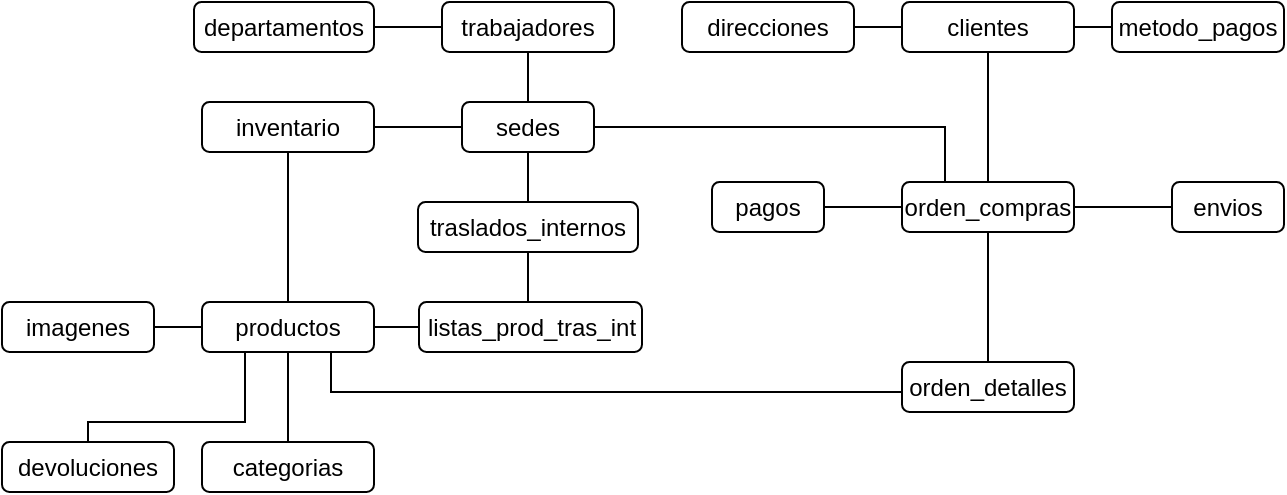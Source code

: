 <mxfile version="26.1.0">
  <diagram name="Página-1" id="B884k1s07gbz6VxiwCxk">
    <mxGraphModel dx="712" dy="771" grid="1" gridSize="10" guides="1" tooltips="1" connect="1" arrows="1" fold="1" page="1" pageScale="1" pageWidth="827" pageHeight="1169" math="0" shadow="0">
      <root>
        <mxCell id="0" />
        <mxCell id="1" parent="0" />
        <mxCell id="LnzQlh0fKxKRtpEBFnDH-12" style="rounded=0;orthogonalLoop=1;jettySize=auto;html=1;entryX=0.5;entryY=1;entryDx=0;entryDy=0;endArrow=none;startFill=0;" edge="1" parent="1" source="LnzQlh0fKxKRtpEBFnDH-1" target="LnzQlh0fKxKRtpEBFnDH-2">
          <mxGeometry relative="1" as="geometry" />
        </mxCell>
        <mxCell id="LnzQlh0fKxKRtpEBFnDH-13" style="edgeStyle=orthogonalEdgeStyle;rounded=0;orthogonalLoop=1;jettySize=auto;html=1;entryX=1;entryY=0.5;entryDx=0;entryDy=0;endArrow=none;startFill=0;" edge="1" parent="1" source="LnzQlh0fKxKRtpEBFnDH-1" target="LnzQlh0fKxKRtpEBFnDH-4">
          <mxGeometry relative="1" as="geometry" />
        </mxCell>
        <mxCell id="LnzQlh0fKxKRtpEBFnDH-39" style="edgeStyle=orthogonalEdgeStyle;rounded=0;orthogonalLoop=1;jettySize=auto;html=1;entryX=0.25;entryY=0;entryDx=0;entryDy=0;endArrow=none;startFill=0;" edge="1" parent="1" source="LnzQlh0fKxKRtpEBFnDH-1" target="LnzQlh0fKxKRtpEBFnDH-23">
          <mxGeometry relative="1" as="geometry" />
        </mxCell>
        <mxCell id="LnzQlh0fKxKRtpEBFnDH-1" value="s&lt;span style=&quot;background-color: transparent; color: light-dark(rgb(0, 0, 0), rgb(255, 255, 255));&quot;&gt;edes&lt;/span&gt;" style="rounded=1;whiteSpace=wrap;html=1;" vertex="1" parent="1">
          <mxGeometry x="380" y="270" width="66" height="25" as="geometry" />
        </mxCell>
        <mxCell id="LnzQlh0fKxKRtpEBFnDH-2" value="t&lt;span style=&quot;background-color: transparent; color: light-dark(rgb(0, 0, 0), rgb(255, 255, 255));&quot;&gt;rabajadores&lt;/span&gt;" style="rounded=1;whiteSpace=wrap;html=1;" vertex="1" parent="1">
          <mxGeometry x="370" y="220" width="86" height="25" as="geometry" />
        </mxCell>
        <mxCell id="LnzQlh0fKxKRtpEBFnDH-14" style="edgeStyle=orthogonalEdgeStyle;rounded=0;orthogonalLoop=1;jettySize=auto;html=1;entryX=0;entryY=0.5;entryDx=0;entryDy=0;endArrow=none;startFill=0;" edge="1" parent="1" source="LnzQlh0fKxKRtpEBFnDH-3" target="LnzQlh0fKxKRtpEBFnDH-2">
          <mxGeometry relative="1" as="geometry" />
        </mxCell>
        <mxCell id="LnzQlh0fKxKRtpEBFnDH-3" value="departamentos" style="rounded=1;whiteSpace=wrap;html=1;" vertex="1" parent="1">
          <mxGeometry x="246" y="220" width="90" height="25" as="geometry" />
        </mxCell>
        <mxCell id="LnzQlh0fKxKRtpEBFnDH-15" style="edgeStyle=orthogonalEdgeStyle;rounded=0;orthogonalLoop=1;jettySize=auto;html=1;entryX=0.5;entryY=0;entryDx=0;entryDy=0;endArrow=none;startFill=0;" edge="1" parent="1" source="LnzQlh0fKxKRtpEBFnDH-4" target="LnzQlh0fKxKRtpEBFnDH-5">
          <mxGeometry relative="1" as="geometry" />
        </mxCell>
        <mxCell id="LnzQlh0fKxKRtpEBFnDH-4" value="inventario" style="rounded=1;whiteSpace=wrap;html=1;" vertex="1" parent="1">
          <mxGeometry x="250" y="270" width="86" height="25" as="geometry" />
        </mxCell>
        <mxCell id="LnzQlh0fKxKRtpEBFnDH-16" style="edgeStyle=orthogonalEdgeStyle;rounded=0;orthogonalLoop=1;jettySize=auto;html=1;entryX=0.5;entryY=0;entryDx=0;entryDy=0;endArrow=none;startFill=0;" edge="1" parent="1" source="LnzQlh0fKxKRtpEBFnDH-5" target="LnzQlh0fKxKRtpEBFnDH-10">
          <mxGeometry relative="1" as="geometry" />
        </mxCell>
        <mxCell id="LnzQlh0fKxKRtpEBFnDH-19" style="edgeStyle=orthogonalEdgeStyle;rounded=0;orthogonalLoop=1;jettySize=auto;html=1;entryX=0;entryY=0.5;entryDx=0;entryDy=0;endArrow=none;startFill=0;" edge="1" parent="1" source="LnzQlh0fKxKRtpEBFnDH-5" target="LnzQlh0fKxKRtpEBFnDH-8">
          <mxGeometry relative="1" as="geometry" />
        </mxCell>
        <mxCell id="LnzQlh0fKxKRtpEBFnDH-5" value="productos" style="rounded=1;whiteSpace=wrap;html=1;" vertex="1" parent="1">
          <mxGeometry x="250" y="370" width="86" height="25" as="geometry" />
        </mxCell>
        <mxCell id="LnzQlh0fKxKRtpEBFnDH-25" style="edgeStyle=orthogonalEdgeStyle;rounded=0;orthogonalLoop=1;jettySize=auto;html=1;entryX=1;entryY=0.5;entryDx=0;entryDy=0;endArrow=none;startFill=0;" edge="1" parent="1" source="LnzQlh0fKxKRtpEBFnDH-6" target="LnzQlh0fKxKRtpEBFnDH-22">
          <mxGeometry relative="1" as="geometry" />
        </mxCell>
        <mxCell id="LnzQlh0fKxKRtpEBFnDH-6" value="metodo_pagos" style="rounded=1;whiteSpace=wrap;html=1;" vertex="1" parent="1">
          <mxGeometry x="705" y="220" width="86" height="25" as="geometry" />
        </mxCell>
        <mxCell id="LnzQlh0fKxKRtpEBFnDH-24" style="edgeStyle=orthogonalEdgeStyle;rounded=0;orthogonalLoop=1;jettySize=auto;html=1;entryX=0;entryY=0.5;entryDx=0;entryDy=0;endArrow=none;startFill=0;" edge="1" parent="1" source="LnzQlh0fKxKRtpEBFnDH-7" target="LnzQlh0fKxKRtpEBFnDH-22">
          <mxGeometry relative="1" as="geometry" />
        </mxCell>
        <mxCell id="LnzQlh0fKxKRtpEBFnDH-7" value="direcciones" style="rounded=1;whiteSpace=wrap;html=1;" vertex="1" parent="1">
          <mxGeometry x="490" y="220" width="86" height="25" as="geometry" />
        </mxCell>
        <mxCell id="LnzQlh0fKxKRtpEBFnDH-8" value="listas_prod_tras_int" style="rounded=1;whiteSpace=wrap;html=1;" vertex="1" parent="1">
          <mxGeometry x="358.5" y="370" width="111.5" height="25" as="geometry" />
        </mxCell>
        <mxCell id="LnzQlh0fKxKRtpEBFnDH-21" style="edgeStyle=orthogonalEdgeStyle;rounded=0;orthogonalLoop=1;jettySize=auto;html=1;endArrow=none;startFill=0;entryX=0.5;entryY=1;entryDx=0;entryDy=0;" edge="1" parent="1" source="LnzQlh0fKxKRtpEBFnDH-9" target="LnzQlh0fKxKRtpEBFnDH-1">
          <mxGeometry relative="1" as="geometry">
            <mxPoint x="420" y="300" as="targetPoint" />
          </mxGeometry>
        </mxCell>
        <mxCell id="LnzQlh0fKxKRtpEBFnDH-9" value="traslados_internos" style="rounded=1;whiteSpace=wrap;html=1;" vertex="1" parent="1">
          <mxGeometry x="358" y="320" width="110" height="25" as="geometry" />
        </mxCell>
        <mxCell id="LnzQlh0fKxKRtpEBFnDH-10" value="categorias" style="rounded=1;whiteSpace=wrap;html=1;" vertex="1" parent="1">
          <mxGeometry x="250" y="440" width="86" height="25" as="geometry" />
        </mxCell>
        <mxCell id="LnzQlh0fKxKRtpEBFnDH-17" style="edgeStyle=orthogonalEdgeStyle;rounded=0;orthogonalLoop=1;jettySize=auto;html=1;entryX=0;entryY=0.5;entryDx=0;entryDy=0;endArrow=none;startFill=0;" edge="1" parent="1" source="LnzQlh0fKxKRtpEBFnDH-11" target="LnzQlh0fKxKRtpEBFnDH-5">
          <mxGeometry relative="1" as="geometry" />
        </mxCell>
        <mxCell id="LnzQlh0fKxKRtpEBFnDH-11" value="imagenes" style="rounded=1;whiteSpace=wrap;html=1;" vertex="1" parent="1">
          <mxGeometry x="150" y="370" width="76" height="25" as="geometry" />
        </mxCell>
        <mxCell id="LnzQlh0fKxKRtpEBFnDH-20" style="edgeStyle=orthogonalEdgeStyle;rounded=0;orthogonalLoop=1;jettySize=auto;html=1;endArrow=none;startFill=0;" edge="1" parent="1" source="LnzQlh0fKxKRtpEBFnDH-9">
          <mxGeometry relative="1" as="geometry">
            <mxPoint x="413" y="370" as="targetPoint" />
          </mxGeometry>
        </mxCell>
        <mxCell id="LnzQlh0fKxKRtpEBFnDH-26" style="edgeStyle=orthogonalEdgeStyle;rounded=0;orthogonalLoop=1;jettySize=auto;html=1;entryX=0.5;entryY=0;entryDx=0;entryDy=0;endArrow=none;startFill=0;" edge="1" parent="1" source="LnzQlh0fKxKRtpEBFnDH-22" target="LnzQlh0fKxKRtpEBFnDH-23">
          <mxGeometry relative="1" as="geometry" />
        </mxCell>
        <mxCell id="LnzQlh0fKxKRtpEBFnDH-22" value="clientes" style="rounded=1;whiteSpace=wrap;html=1;" vertex="1" parent="1">
          <mxGeometry x="600" y="220" width="86" height="25" as="geometry" />
        </mxCell>
        <mxCell id="LnzQlh0fKxKRtpEBFnDH-34" style="edgeStyle=orthogonalEdgeStyle;rounded=0;orthogonalLoop=1;jettySize=auto;html=1;entryX=0.5;entryY=0;entryDx=0;entryDy=0;endArrow=none;startFill=0;" edge="1" parent="1" source="LnzQlh0fKxKRtpEBFnDH-23" target="LnzQlh0fKxKRtpEBFnDH-28">
          <mxGeometry relative="1" as="geometry" />
        </mxCell>
        <mxCell id="LnzQlh0fKxKRtpEBFnDH-23" value="orden_compras" style="rounded=1;whiteSpace=wrap;html=1;" vertex="1" parent="1">
          <mxGeometry x="600" y="310" width="86" height="25" as="geometry" />
        </mxCell>
        <mxCell id="LnzQlh0fKxKRtpEBFnDH-36" style="edgeStyle=orthogonalEdgeStyle;rounded=0;orthogonalLoop=1;jettySize=auto;html=1;entryX=1;entryY=0.5;entryDx=0;entryDy=0;endArrow=none;startFill=0;" edge="1" parent="1" source="LnzQlh0fKxKRtpEBFnDH-27" target="LnzQlh0fKxKRtpEBFnDH-23">
          <mxGeometry relative="1" as="geometry">
            <mxPoint x="690" y="322.5" as="targetPoint" />
          </mxGeometry>
        </mxCell>
        <mxCell id="LnzQlh0fKxKRtpEBFnDH-27" value="envios" style="rounded=1;whiteSpace=wrap;html=1;" vertex="1" parent="1">
          <mxGeometry x="735" y="310" width="56" height="25" as="geometry" />
        </mxCell>
        <mxCell id="LnzQlh0fKxKRtpEBFnDH-33" style="edgeStyle=orthogonalEdgeStyle;rounded=0;orthogonalLoop=1;jettySize=auto;html=1;entryX=0.75;entryY=1;entryDx=0;entryDy=0;endArrow=none;startFill=0;" edge="1" parent="1" source="LnzQlh0fKxKRtpEBFnDH-28" target="LnzQlh0fKxKRtpEBFnDH-5">
          <mxGeometry relative="1" as="geometry">
            <Array as="points">
              <mxPoint x="315" y="415" />
            </Array>
          </mxGeometry>
        </mxCell>
        <mxCell id="LnzQlh0fKxKRtpEBFnDH-28" value="orden_detalles" style="rounded=1;whiteSpace=wrap;html=1;" vertex="1" parent="1">
          <mxGeometry x="600" y="400" width="86" height="25" as="geometry" />
        </mxCell>
        <mxCell id="LnzQlh0fKxKRtpEBFnDH-35" style="edgeStyle=orthogonalEdgeStyle;rounded=0;orthogonalLoop=1;jettySize=auto;html=1;entryX=0;entryY=0.5;entryDx=0;entryDy=0;endArrow=none;startFill=0;" edge="1" parent="1" source="LnzQlh0fKxKRtpEBFnDH-29" target="LnzQlh0fKxKRtpEBFnDH-23">
          <mxGeometry relative="1" as="geometry" />
        </mxCell>
        <mxCell id="LnzQlh0fKxKRtpEBFnDH-29" value="pagos" style="rounded=1;whiteSpace=wrap;html=1;" vertex="1" parent="1">
          <mxGeometry x="505" y="310" width="56" height="25" as="geometry" />
        </mxCell>
        <mxCell id="LnzQlh0fKxKRtpEBFnDH-38" style="edgeStyle=orthogonalEdgeStyle;rounded=0;orthogonalLoop=1;jettySize=auto;html=1;entryX=0.25;entryY=1;entryDx=0;entryDy=0;endArrow=none;startFill=0;" edge="1" parent="1" source="LnzQlh0fKxKRtpEBFnDH-37" target="LnzQlh0fKxKRtpEBFnDH-5">
          <mxGeometry relative="1" as="geometry">
            <Array as="points">
              <mxPoint x="193" y="430" />
              <mxPoint x="271" y="430" />
            </Array>
          </mxGeometry>
        </mxCell>
        <mxCell id="LnzQlh0fKxKRtpEBFnDH-37" value="devoluciones" style="rounded=1;whiteSpace=wrap;html=1;" vertex="1" parent="1">
          <mxGeometry x="150" y="440" width="86" height="25" as="geometry" />
        </mxCell>
      </root>
    </mxGraphModel>
  </diagram>
</mxfile>
